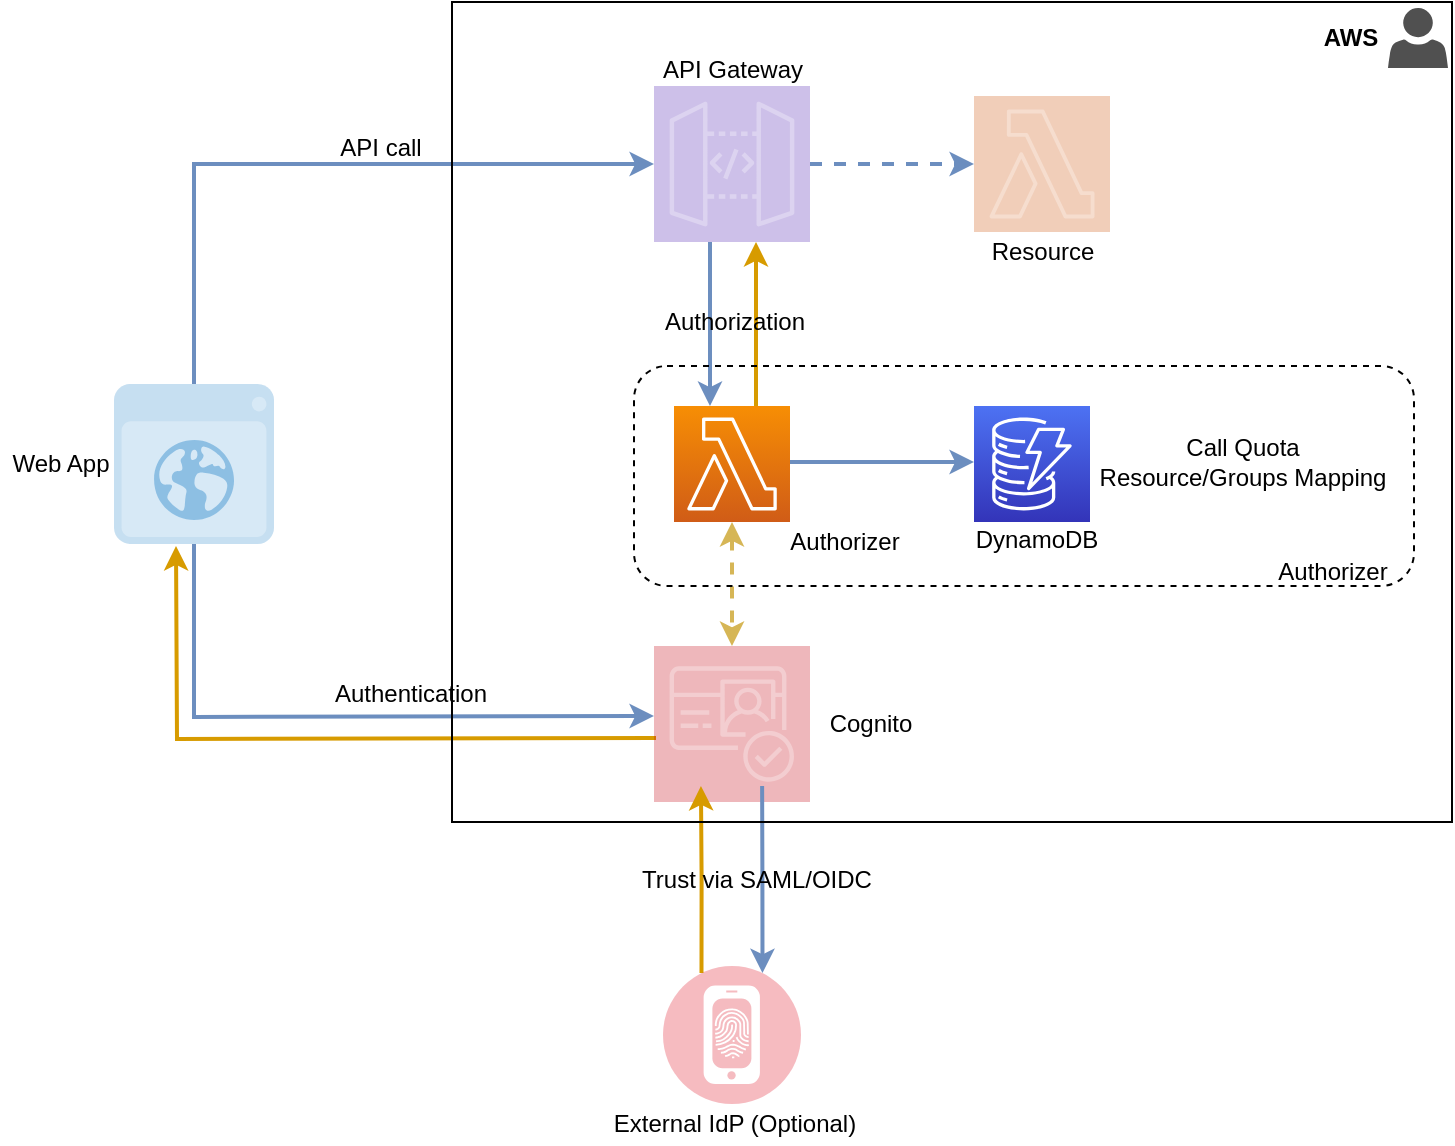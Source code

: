<mxfile version="12.4.8" type="device"><diagram id="_ReWJcApT4ajGtALMMJH" name="Page-1"><mxGraphModel dx="1113" dy="620" grid="0" gridSize="10" guides="1" tooltips="1" connect="1" arrows="1" fold="1" page="0" pageScale="1" pageWidth="850" pageHeight="1100" math="0" shadow="0"><root><mxCell id="0"/><mxCell id="1" parent="0"/><mxCell id="UpdmDN-qgjaObFPiV2Y2-1" value="" style="shadow=0;dashed=0;html=1;strokeColor=none;fillColor=#4495D1;labelPosition=center;verticalLabelPosition=bottom;verticalAlign=top;align=center;outlineConnect=0;shape=mxgraph.veeam.2d.web_ui;gradientColor=none;opacity=30;" vertex="1" parent="1"><mxGeometry x="170" y="229" width="80" height="80" as="geometry"/></mxCell><mxCell id="UpdmDN-qgjaObFPiV2Y2-9" style="edgeStyle=orthogonalEdgeStyle;rounded=0;orthogonalLoop=1;jettySize=auto;html=1;startArrow=classic;startFill=1;endArrow=none;endFill=0;strokeWidth=2;fillColor=#dae8fc;strokeColor=#6c8ebf;" edge="1" parent="1" target="UpdmDN-qgjaObFPiV2Y2-1"><mxGeometry relative="1" as="geometry"><mxPoint x="440" y="395" as="sourcePoint"/><mxPoint x="211" y="323" as="targetPoint"/></mxGeometry></mxCell><mxCell id="UpdmDN-qgjaObFPiV2Y2-11" style="edgeStyle=orthogonalEdgeStyle;rounded=0;orthogonalLoop=1;jettySize=auto;html=1;startArrow=none;startFill=0;endArrow=classic;endFill=1;strokeWidth=2;fillColor=#ffe6cc;strokeColor=#d79b00;" edge="1" parent="1"><mxGeometry relative="1" as="geometry"><mxPoint x="201" y="310" as="targetPoint"/><mxPoint x="441" y="406" as="sourcePoint"/></mxGeometry></mxCell><mxCell id="UpdmDN-qgjaObFPiV2Y2-2" value="" style="outlineConnect=0;fontColor=#232F3E;gradientColor=none;gradientDirection=north;fillColor=#C7131F;strokeColor=#ffffff;dashed=0;verticalLabelPosition=bottom;verticalAlign=top;align=center;html=1;fontSize=12;fontStyle=0;aspect=fixed;shape=mxgraph.aws4.resourceIcon;resIcon=mxgraph.aws4.cognito;opacity=30;" vertex="1" parent="1"><mxGeometry x="440" y="360" width="78" height="78" as="geometry"/></mxCell><mxCell id="UpdmDN-qgjaObFPiV2Y2-17" style="edgeStyle=orthogonalEdgeStyle;rounded=0;orthogonalLoop=1;jettySize=auto;html=1;startArrow=classic;startFill=1;endArrow=none;endFill=0;strokeWidth=2;fillColor=#dae8fc;strokeColor=#6c8ebf;" edge="1" parent="1" source="UpdmDN-qgjaObFPiV2Y2-3" target="UpdmDN-qgjaObFPiV2Y2-1"><mxGeometry relative="1" as="geometry"><mxPoint x="210" y="220" as="targetPoint"/></mxGeometry></mxCell><mxCell id="UpdmDN-qgjaObFPiV2Y2-19" style="edgeStyle=orthogonalEdgeStyle;rounded=0;orthogonalLoop=1;jettySize=auto;html=1;startArrow=none;startFill=0;endArrow=classic;endFill=1;strokeWidth=2;fillColor=#dae8fc;strokeColor=#6c8ebf;" edge="1" parent="1"><mxGeometry relative="1" as="geometry"><mxPoint x="468" y="158" as="sourcePoint"/><mxPoint x="468" y="240" as="targetPoint"/></mxGeometry></mxCell><mxCell id="UpdmDN-qgjaObFPiV2Y2-20" style="edgeStyle=orthogonalEdgeStyle;rounded=0;orthogonalLoop=1;jettySize=auto;html=1;startArrow=classic;startFill=1;endArrow=none;endFill=0;strokeWidth=2;fillColor=#ffe6cc;strokeColor=#d79b00;" edge="1" parent="1"><mxGeometry relative="1" as="geometry"><mxPoint x="491" y="158" as="sourcePoint"/><mxPoint x="491" y="240" as="targetPoint"/></mxGeometry></mxCell><mxCell id="UpdmDN-qgjaObFPiV2Y2-40" style="edgeStyle=orthogonalEdgeStyle;rounded=0;orthogonalLoop=1;jettySize=auto;html=1;dashed=1;startArrow=none;startFill=0;endArrow=classic;endFill=1;strokeWidth=2;fillColor=#dae8fc;strokeColor=#6c8ebf;" edge="1" parent="1" source="UpdmDN-qgjaObFPiV2Y2-3" target="UpdmDN-qgjaObFPiV2Y2-6"><mxGeometry relative="1" as="geometry"/></mxCell><mxCell id="UpdmDN-qgjaObFPiV2Y2-3" value="" style="outlineConnect=0;fontColor=#232F3E;gradientColor=none;gradientDirection=north;fillColor=#5A30B5;strokeColor=#ffffff;dashed=0;verticalLabelPosition=bottom;verticalAlign=top;align=center;html=1;fontSize=12;fontStyle=0;aspect=fixed;shape=mxgraph.aws4.resourceIcon;resIcon=mxgraph.aws4.api_gateway;opacity=30;" vertex="1" parent="1"><mxGeometry x="440" y="80" width="78" height="78" as="geometry"/></mxCell><mxCell id="UpdmDN-qgjaObFPiV2Y2-30" style="edgeStyle=orthogonalEdgeStyle;rounded=0;orthogonalLoop=1;jettySize=auto;html=1;startArrow=classic;startFill=1;endArrow=classic;endFill=1;strokeWidth=2;dashed=1;fillColor=#fff2cc;strokeColor=#d6b656;" edge="1" parent="1" source="UpdmDN-qgjaObFPiV2Y2-4" target="UpdmDN-qgjaObFPiV2Y2-2"><mxGeometry relative="1" as="geometry"/></mxCell><mxCell id="UpdmDN-qgjaObFPiV2Y2-4" value="" style="outlineConnect=0;fontColor=#232F3E;gradientColor=#F78E04;gradientDirection=north;fillColor=#D05C17;strokeColor=#ffffff;dashed=0;verticalLabelPosition=bottom;verticalAlign=top;align=center;html=1;fontSize=12;fontStyle=0;aspect=fixed;shape=mxgraph.aws4.resourceIcon;resIcon=mxgraph.aws4.lambda;" vertex="1" parent="1"><mxGeometry x="450" y="240" width="58" height="58" as="geometry"/></mxCell><mxCell id="UpdmDN-qgjaObFPiV2Y2-8" style="edgeStyle=orthogonalEdgeStyle;rounded=0;orthogonalLoop=1;jettySize=auto;html=1;startArrow=classic;startFill=1;endArrow=none;endFill=0;strokeWidth=2;fillColor=#dae8fc;strokeColor=#6c8ebf;" edge="1" parent="1"><mxGeometry relative="1" as="geometry"><mxPoint x="600" y="268" as="sourcePoint"/><mxPoint x="508" y="268" as="targetPoint"/></mxGeometry></mxCell><mxCell id="UpdmDN-qgjaObFPiV2Y2-5" value="" style="outlineConnect=0;fontColor=#232F3E;gradientColor=#4D72F3;gradientDirection=north;fillColor=#3334B9;strokeColor=#ffffff;dashed=0;verticalLabelPosition=bottom;verticalAlign=top;align=center;html=1;fontSize=12;fontStyle=0;aspect=fixed;shape=mxgraph.aws4.resourceIcon;resIcon=mxgraph.aws4.dynamodb;" vertex="1" parent="1"><mxGeometry x="600" y="240" width="58" height="58" as="geometry"/></mxCell><mxCell id="UpdmDN-qgjaObFPiV2Y2-6" value="" style="outlineConnect=0;fontColor=#232F3E;gradientColor=none;gradientDirection=north;fillColor=#D05C17;strokeColor=#ffffff;dashed=0;verticalLabelPosition=bottom;verticalAlign=top;align=center;html=1;fontSize=12;fontStyle=0;aspect=fixed;shape=mxgraph.aws4.resourceIcon;resIcon=mxgraph.aws4.lambda;opacity=30;" vertex="1" parent="1"><mxGeometry x="600" y="85" width="68" height="68" as="geometry"/></mxCell><mxCell id="UpdmDN-qgjaObFPiV2Y2-13" style="edgeStyle=orthogonalEdgeStyle;rounded=0;orthogonalLoop=1;jettySize=auto;html=1;exitX=0.25;exitY=0;exitDx=0;exitDy=0;startArrow=none;startFill=0;endArrow=classic;endFill=1;strokeWidth=2;fillColor=#ffe6cc;strokeColor=#d79b00;" edge="1" parent="1" source="UpdmDN-qgjaObFPiV2Y2-7"><mxGeometry relative="1" as="geometry"><mxPoint x="463.471" y="430" as="targetPoint"/></mxGeometry></mxCell><mxCell id="UpdmDN-qgjaObFPiV2Y2-14" style="edgeStyle=orthogonalEdgeStyle;rounded=0;orthogonalLoop=1;jettySize=auto;html=1;exitX=0.75;exitY=0;exitDx=0;exitDy=0;startArrow=classic;startFill=1;endArrow=none;endFill=0;strokeWidth=2;fillColor=#dae8fc;strokeColor=#6c8ebf;" edge="1" parent="1" source="UpdmDN-qgjaObFPiV2Y2-7"><mxGeometry relative="1" as="geometry"><mxPoint x="494.059" y="430" as="targetPoint"/></mxGeometry></mxCell><mxCell id="UpdmDN-qgjaObFPiV2Y2-7" value="" style="aspect=fixed;perimeter=ellipsePerimeter;html=1;align=center;shadow=0;dashed=0;fontColor=#4277BB;labelBackgroundColor=#ffffff;fontSize=12;spacingTop=3;image;image=img/lib/ibm/security/identity_provider.svg;opacity=30;" vertex="1" parent="1"><mxGeometry x="444.5" y="520" width="69" height="69" as="geometry"/></mxCell><mxCell id="UpdmDN-qgjaObFPiV2Y2-12" value="Authentication" style="text;html=1;align=center;verticalAlign=middle;resizable=0;points=[];autosize=1;" vertex="1" parent="1"><mxGeometry x="273" y="374" width="90" height="20" as="geometry"/></mxCell><mxCell id="UpdmDN-qgjaObFPiV2Y2-15" value="Trust via SAML/OIDC" style="text;html=1;align=center;verticalAlign=middle;resizable=0;points=[];autosize=1;" vertex="1" parent="1"><mxGeometry x="426" y="467" width="130" height="20" as="geometry"/></mxCell><mxCell id="UpdmDN-qgjaObFPiV2Y2-18" value="API call" style="text;html=1;align=center;verticalAlign=middle;resizable=0;points=[];autosize=1;" vertex="1" parent="1"><mxGeometry x="273" y="101" width="60" height="20" as="geometry"/></mxCell><mxCell id="UpdmDN-qgjaObFPiV2Y2-21" value="Authorization" style="text;html=1;align=center;verticalAlign=middle;resizable=0;points=[];autosize=1;" vertex="1" parent="1"><mxGeometry x="435" y="188" width="90" height="20" as="geometry"/></mxCell><mxCell id="UpdmDN-qgjaObFPiV2Y2-23" value="Call Quota&lt;br&gt;Resource/Groups Mapping" style="text;html=1;align=center;verticalAlign=middle;resizable=0;points=[];autosize=1;" vertex="1" parent="1"><mxGeometry x="654" y="253" width="160" height="30" as="geometry"/></mxCell><mxCell id="UpdmDN-qgjaObFPiV2Y2-24" value="DynamoDB" style="text;html=1;align=center;verticalAlign=middle;resizable=0;points=[];autosize=1;" vertex="1" parent="1"><mxGeometry x="591" y="297" width="80" height="20" as="geometry"/></mxCell><mxCell id="UpdmDN-qgjaObFPiV2Y2-25" value="Resource" style="text;html=1;align=center;verticalAlign=middle;resizable=0;points=[];autosize=1;" vertex="1" parent="1"><mxGeometry x="599" y="153" width="70" height="20" as="geometry"/></mxCell><mxCell id="UpdmDN-qgjaObFPiV2Y2-26" value="Authorizer" style="text;html=1;align=center;verticalAlign=middle;resizable=0;points=[];autosize=1;" vertex="1" parent="1"><mxGeometry x="500" y="298" width="70" height="20" as="geometry"/></mxCell><mxCell id="UpdmDN-qgjaObFPiV2Y2-27" value="Cognito" style="text;html=1;align=center;verticalAlign=middle;resizable=0;points=[];autosize=1;" vertex="1" parent="1"><mxGeometry x="518" y="389" width="60" height="20" as="geometry"/></mxCell><mxCell id="UpdmDN-qgjaObFPiV2Y2-28" value="API Gateway" style="text;html=1;align=center;verticalAlign=middle;resizable=0;points=[];autosize=1;" vertex="1" parent="1"><mxGeometry x="434" y="62" width="90" height="20" as="geometry"/></mxCell><mxCell id="UpdmDN-qgjaObFPiV2Y2-31" value="" style="rounded=1;whiteSpace=wrap;html=1;fillColor=none;dashed=1;" vertex="1" parent="1"><mxGeometry x="430" y="220" width="390" height="110" as="geometry"/></mxCell><mxCell id="UpdmDN-qgjaObFPiV2Y2-32" value="Authorizer" style="text;html=1;align=center;verticalAlign=middle;resizable=0;points=[];autosize=1;" vertex="1" parent="1"><mxGeometry x="744" y="313" width="70" height="20" as="geometry"/></mxCell><mxCell id="UpdmDN-qgjaObFPiV2Y2-33" value="External IdP (Optional)" style="text;html=1;align=center;verticalAlign=middle;resizable=0;points=[];autosize=1;" vertex="1" parent="1"><mxGeometry x="410" y="589" width="140" height="20" as="geometry"/></mxCell><mxCell id="UpdmDN-qgjaObFPiV2Y2-34" value="" style="rounded=0;whiteSpace=wrap;html=1;fillColor=none;" vertex="1" parent="1"><mxGeometry x="339" y="38" width="500" height="410" as="geometry"/></mxCell><mxCell id="UpdmDN-qgjaObFPiV2Y2-36" value="" style="pointerEvents=1;shadow=0;dashed=0;html=1;strokeColor=none;labelPosition=center;verticalLabelPosition=bottom;verticalAlign=top;align=center;fillColor=#505050;shape=mxgraph.mscae.intune.account_portal" vertex="1" parent="1"><mxGeometry x="807" y="41" width="30" height="30" as="geometry"/></mxCell><mxCell id="UpdmDN-qgjaObFPiV2Y2-39" value="&lt;b&gt;AWS&lt;/b&gt;" style="text;html=1;align=center;verticalAlign=middle;resizable=0;points=[];autosize=1;" vertex="1" parent="1"><mxGeometry x="769" y="47" width="37" height="18" as="geometry"/></mxCell><mxCell id="UpdmDN-qgjaObFPiV2Y2-41" value="Web App" style="text;html=1;align=center;verticalAlign=middle;resizable=0;points=[];autosize=1;" vertex="1" parent="1"><mxGeometry x="113" y="259" width="60" height="20" as="geometry"/></mxCell></root></mxGraphModel></diagram></mxfile>